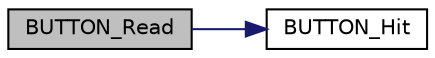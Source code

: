 digraph "BUTTON_Read"
{
 // LATEX_PDF_SIZE
  edge [fontname="Helvetica",fontsize="10",labelfontname="Helvetica",labelfontsize="10"];
  node [fontname="Helvetica",fontsize="10",shape=record];
  rankdir="LR";
  Node1 [label="BUTTON_Read",height=0.2,width=0.4,color="black", fillcolor="grey75", style="filled", fontcolor="black",tooltip="Waits for any input buttons."];
  Node1 -> Node2 [color="midnightblue",fontsize="10",style="solid",fontname="Helvetica"];
  Node2 [label="BUTTON_Hit",height=0.2,width=0.4,color="black", fillcolor="white", style="filled",URL="$d2/df5/group__BUTTON__Public__Functions.html#ga550835f36530e94896d1d6613e4bfe8b",tooltip="Gets input buttons bitmap."];
}
